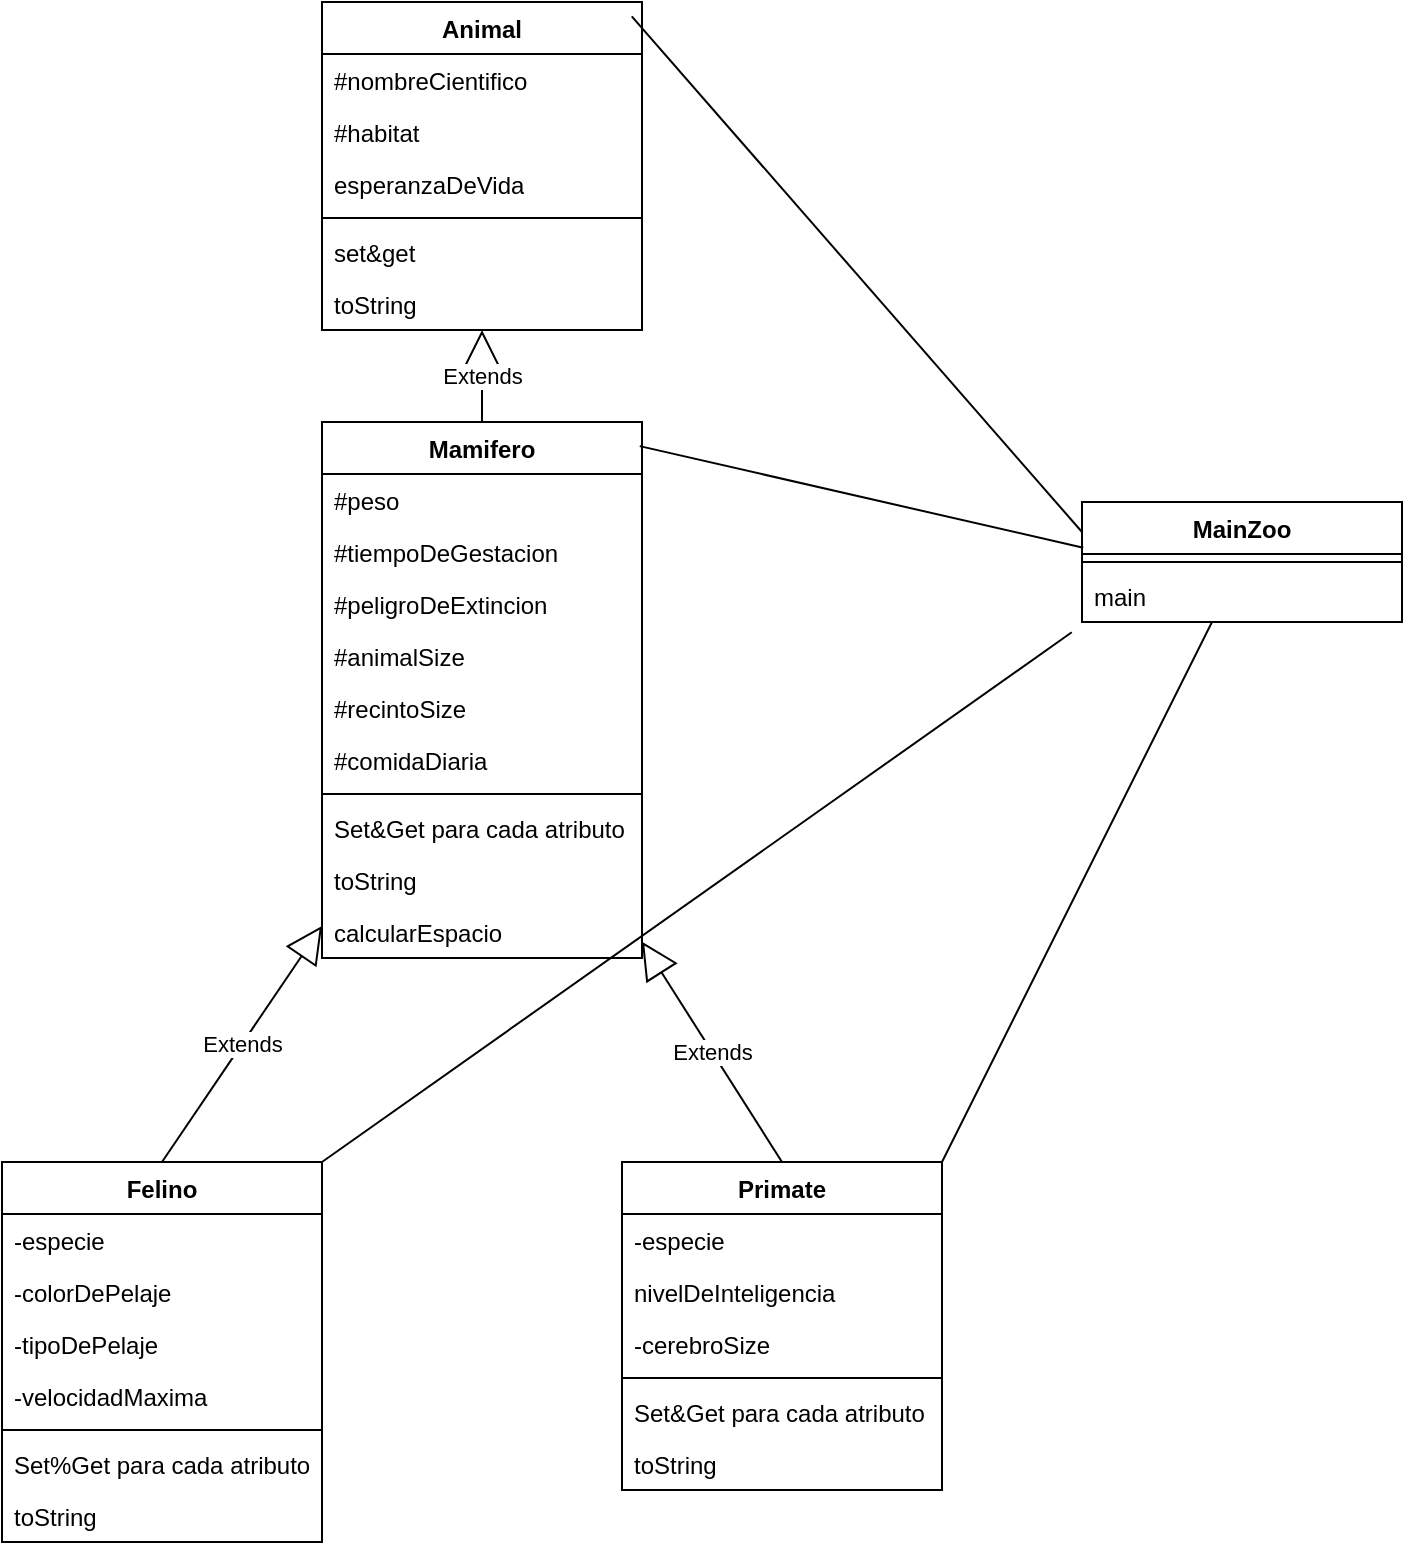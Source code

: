 <mxfile version="24.7.5">
  <diagram name="Página-1" id="NOjNa_dcCjxaWXqrRGgC">
    <mxGraphModel dx="1365" dy="924" grid="1" gridSize="10" guides="1" tooltips="1" connect="1" arrows="1" fold="1" page="1" pageScale="1" pageWidth="827" pageHeight="1169" math="0" shadow="0">
      <root>
        <mxCell id="0" />
        <mxCell id="1" parent="0" />
        <mxCell id="9qg6xYd7OrMi8Ph9A1Fw-1" value="Animal" style="swimlane;fontStyle=1;align=center;verticalAlign=top;childLayout=stackLayout;horizontal=1;startSize=26;horizontalStack=0;resizeParent=1;resizeParentMax=0;resizeLast=0;collapsible=1;marginBottom=0;whiteSpace=wrap;html=1;" parent="1" vertex="1">
          <mxGeometry x="200" y="90" width="160" height="164" as="geometry" />
        </mxCell>
        <mxCell id="9qg6xYd7OrMi8Ph9A1Fw-2" value="#nombreCientifico" style="text;strokeColor=none;fillColor=none;align=left;verticalAlign=top;spacingLeft=4;spacingRight=4;overflow=hidden;rotatable=0;points=[[0,0.5],[1,0.5]];portConstraint=eastwest;whiteSpace=wrap;html=1;" parent="9qg6xYd7OrMi8Ph9A1Fw-1" vertex="1">
          <mxGeometry y="26" width="160" height="26" as="geometry" />
        </mxCell>
        <mxCell id="9qg6xYd7OrMi8Ph9A1Fw-5" value="#habitat" style="text;strokeColor=none;fillColor=none;align=left;verticalAlign=top;spacingLeft=4;spacingRight=4;overflow=hidden;rotatable=0;points=[[0,0.5],[1,0.5]];portConstraint=eastwest;whiteSpace=wrap;html=1;" parent="9qg6xYd7OrMi8Ph9A1Fw-1" vertex="1">
          <mxGeometry y="52" width="160" height="26" as="geometry" />
        </mxCell>
        <mxCell id="9qg6xYd7OrMi8Ph9A1Fw-6" value="esperanzaDeVida" style="text;strokeColor=none;fillColor=none;align=left;verticalAlign=top;spacingLeft=4;spacingRight=4;overflow=hidden;rotatable=0;points=[[0,0.5],[1,0.5]];portConstraint=eastwest;whiteSpace=wrap;html=1;" parent="9qg6xYd7OrMi8Ph9A1Fw-1" vertex="1">
          <mxGeometry y="78" width="160" height="26" as="geometry" />
        </mxCell>
        <mxCell id="9qg6xYd7OrMi8Ph9A1Fw-3" value="" style="line;strokeWidth=1;fillColor=none;align=left;verticalAlign=middle;spacingTop=-1;spacingLeft=3;spacingRight=3;rotatable=0;labelPosition=right;points=[];portConstraint=eastwest;strokeColor=inherit;" parent="9qg6xYd7OrMi8Ph9A1Fw-1" vertex="1">
          <mxGeometry y="104" width="160" height="8" as="geometry" />
        </mxCell>
        <mxCell id="9qg6xYd7OrMi8Ph9A1Fw-30" value="set&amp;amp;get" style="text;strokeColor=none;fillColor=none;align=left;verticalAlign=top;spacingLeft=4;spacingRight=4;overflow=hidden;rotatable=0;points=[[0,0.5],[1,0.5]];portConstraint=eastwest;whiteSpace=wrap;html=1;" parent="9qg6xYd7OrMi8Ph9A1Fw-1" vertex="1">
          <mxGeometry y="112" width="160" height="26" as="geometry" />
        </mxCell>
        <mxCell id="9qg6xYd7OrMi8Ph9A1Fw-31" value="toString" style="text;strokeColor=none;fillColor=none;align=left;verticalAlign=top;spacingLeft=4;spacingRight=4;overflow=hidden;rotatable=0;points=[[0,0.5],[1,0.5]];portConstraint=eastwest;whiteSpace=wrap;html=1;" parent="9qg6xYd7OrMi8Ph9A1Fw-1" vertex="1">
          <mxGeometry y="138" width="160" height="26" as="geometry" />
        </mxCell>
        <mxCell id="9qg6xYd7OrMi8Ph9A1Fw-7" value="Mamifero" style="swimlane;fontStyle=1;align=center;verticalAlign=top;childLayout=stackLayout;horizontal=1;startSize=26;horizontalStack=0;resizeParent=1;resizeParentMax=0;resizeLast=0;collapsible=1;marginBottom=0;whiteSpace=wrap;html=1;" parent="1" vertex="1">
          <mxGeometry x="200" y="300" width="160" height="268" as="geometry" />
        </mxCell>
        <mxCell id="9qg6xYd7OrMi8Ph9A1Fw-8" value="#peso" style="text;strokeColor=none;fillColor=none;align=left;verticalAlign=top;spacingLeft=4;spacingRight=4;overflow=hidden;rotatable=0;points=[[0,0.5],[1,0.5]];portConstraint=eastwest;whiteSpace=wrap;html=1;" parent="9qg6xYd7OrMi8Ph9A1Fw-7" vertex="1">
          <mxGeometry y="26" width="160" height="26" as="geometry" />
        </mxCell>
        <mxCell id="9qg6xYd7OrMi8Ph9A1Fw-11" value="#tiempoDeGestacion" style="text;strokeColor=none;fillColor=none;align=left;verticalAlign=top;spacingLeft=4;spacingRight=4;overflow=hidden;rotatable=0;points=[[0,0.5],[1,0.5]];portConstraint=eastwest;whiteSpace=wrap;html=1;" parent="9qg6xYd7OrMi8Ph9A1Fw-7" vertex="1">
          <mxGeometry y="52" width="160" height="26" as="geometry" />
        </mxCell>
        <mxCell id="9qg6xYd7OrMi8Ph9A1Fw-12" value="#peligroDeExtincion" style="text;strokeColor=none;fillColor=none;align=left;verticalAlign=top;spacingLeft=4;spacingRight=4;overflow=hidden;rotatable=0;points=[[0,0.5],[1,0.5]];portConstraint=eastwest;whiteSpace=wrap;html=1;" parent="9qg6xYd7OrMi8Ph9A1Fw-7" vertex="1">
          <mxGeometry y="78" width="160" height="26" as="geometry" />
        </mxCell>
        <mxCell id="-Pzp5YmFrczRHkEZHn8S-1" value="#animalSize" style="text;strokeColor=none;fillColor=none;align=left;verticalAlign=top;spacingLeft=4;spacingRight=4;overflow=hidden;rotatable=0;points=[[0,0.5],[1,0.5]];portConstraint=eastwest;whiteSpace=wrap;html=1;" vertex="1" parent="9qg6xYd7OrMi8Ph9A1Fw-7">
          <mxGeometry y="104" width="160" height="26" as="geometry" />
        </mxCell>
        <mxCell id="-Pzp5YmFrczRHkEZHn8S-2" value="#recintoSize" style="text;strokeColor=none;fillColor=none;align=left;verticalAlign=top;spacingLeft=4;spacingRight=4;overflow=hidden;rotatable=0;points=[[0,0.5],[1,0.5]];portConstraint=eastwest;whiteSpace=wrap;html=1;" vertex="1" parent="9qg6xYd7OrMi8Ph9A1Fw-7">
          <mxGeometry y="130" width="160" height="26" as="geometry" />
        </mxCell>
        <mxCell id="-Pzp5YmFrczRHkEZHn8S-3" value="#comidaDiaria" style="text;strokeColor=none;fillColor=none;align=left;verticalAlign=top;spacingLeft=4;spacingRight=4;overflow=hidden;rotatable=0;points=[[0,0.5],[1,0.5]];portConstraint=eastwest;whiteSpace=wrap;html=1;" vertex="1" parent="9qg6xYd7OrMi8Ph9A1Fw-7">
          <mxGeometry y="156" width="160" height="26" as="geometry" />
        </mxCell>
        <mxCell id="9qg6xYd7OrMi8Ph9A1Fw-9" value="" style="line;strokeWidth=1;fillColor=none;align=left;verticalAlign=middle;spacingTop=-1;spacingLeft=3;spacingRight=3;rotatable=0;labelPosition=right;points=[];portConstraint=eastwest;strokeColor=inherit;" parent="9qg6xYd7OrMi8Ph9A1Fw-7" vertex="1">
          <mxGeometry y="182" width="160" height="8" as="geometry" />
        </mxCell>
        <mxCell id="-Pzp5YmFrczRHkEZHn8S-4" value="Set&amp;amp;Get para cada atributo" style="text;strokeColor=none;fillColor=none;align=left;verticalAlign=top;spacingLeft=4;spacingRight=4;overflow=hidden;rotatable=0;points=[[0,0.5],[1,0.5]];portConstraint=eastwest;whiteSpace=wrap;html=1;" vertex="1" parent="9qg6xYd7OrMi8Ph9A1Fw-7">
          <mxGeometry y="190" width="160" height="26" as="geometry" />
        </mxCell>
        <mxCell id="-Pzp5YmFrczRHkEZHn8S-5" value="toString" style="text;strokeColor=none;fillColor=none;align=left;verticalAlign=top;spacingLeft=4;spacingRight=4;overflow=hidden;rotatable=0;points=[[0,0.5],[1,0.5]];portConstraint=eastwest;whiteSpace=wrap;html=1;" vertex="1" parent="9qg6xYd7OrMi8Ph9A1Fw-7">
          <mxGeometry y="216" width="160" height="26" as="geometry" />
        </mxCell>
        <mxCell id="-Pzp5YmFrczRHkEZHn8S-6" value="calcularEspacio" style="text;strokeColor=none;fillColor=none;align=left;verticalAlign=top;spacingLeft=4;spacingRight=4;overflow=hidden;rotatable=0;points=[[0,0.5],[1,0.5]];portConstraint=eastwest;whiteSpace=wrap;html=1;" vertex="1" parent="9qg6xYd7OrMi8Ph9A1Fw-7">
          <mxGeometry y="242" width="160" height="26" as="geometry" />
        </mxCell>
        <mxCell id="9qg6xYd7OrMi8Ph9A1Fw-13" value="Felino" style="swimlane;fontStyle=1;align=center;verticalAlign=top;childLayout=stackLayout;horizontal=1;startSize=26;horizontalStack=0;resizeParent=1;resizeParentMax=0;resizeLast=0;collapsible=1;marginBottom=0;whiteSpace=wrap;html=1;" parent="1" vertex="1">
          <mxGeometry x="40" y="670" width="160" height="190" as="geometry" />
        </mxCell>
        <mxCell id="9qg6xYd7OrMi8Ph9A1Fw-14" value="-especie" style="text;strokeColor=none;fillColor=none;align=left;verticalAlign=top;spacingLeft=4;spacingRight=4;overflow=hidden;rotatable=0;points=[[0,0.5],[1,0.5]];portConstraint=eastwest;whiteSpace=wrap;html=1;" parent="9qg6xYd7OrMi8Ph9A1Fw-13" vertex="1">
          <mxGeometry y="26" width="160" height="26" as="geometry" />
        </mxCell>
        <mxCell id="9qg6xYd7OrMi8Ph9A1Fw-17" value="-colorDePelaje" style="text;strokeColor=none;fillColor=none;align=left;verticalAlign=top;spacingLeft=4;spacingRight=4;overflow=hidden;rotatable=0;points=[[0,0.5],[1,0.5]];portConstraint=eastwest;whiteSpace=wrap;html=1;" parent="9qg6xYd7OrMi8Ph9A1Fw-13" vertex="1">
          <mxGeometry y="52" width="160" height="26" as="geometry" />
        </mxCell>
        <mxCell id="-Pzp5YmFrczRHkEZHn8S-7" value="-tipoDePelaje" style="text;strokeColor=none;fillColor=none;align=left;verticalAlign=top;spacingLeft=4;spacingRight=4;overflow=hidden;rotatable=0;points=[[0,0.5],[1,0.5]];portConstraint=eastwest;whiteSpace=wrap;html=1;" vertex="1" parent="9qg6xYd7OrMi8Ph9A1Fw-13">
          <mxGeometry y="78" width="160" height="26" as="geometry" />
        </mxCell>
        <mxCell id="-Pzp5YmFrczRHkEZHn8S-8" value="-velocidadMaxima" style="text;strokeColor=none;fillColor=none;align=left;verticalAlign=top;spacingLeft=4;spacingRight=4;overflow=hidden;rotatable=0;points=[[0,0.5],[1,0.5]];portConstraint=eastwest;whiteSpace=wrap;html=1;" vertex="1" parent="9qg6xYd7OrMi8Ph9A1Fw-13">
          <mxGeometry y="104" width="160" height="26" as="geometry" />
        </mxCell>
        <mxCell id="9qg6xYd7OrMi8Ph9A1Fw-15" value="" style="line;strokeWidth=1;fillColor=none;align=left;verticalAlign=middle;spacingTop=-1;spacingLeft=3;spacingRight=3;rotatable=0;labelPosition=right;points=[];portConstraint=eastwest;strokeColor=inherit;" parent="9qg6xYd7OrMi8Ph9A1Fw-13" vertex="1">
          <mxGeometry y="130" width="160" height="8" as="geometry" />
        </mxCell>
        <mxCell id="-Pzp5YmFrczRHkEZHn8S-9" value="Set%Get para cada atributo" style="text;strokeColor=none;fillColor=none;align=left;verticalAlign=top;spacingLeft=4;spacingRight=4;overflow=hidden;rotatable=0;points=[[0,0.5],[1,0.5]];portConstraint=eastwest;whiteSpace=wrap;html=1;" vertex="1" parent="9qg6xYd7OrMi8Ph9A1Fw-13">
          <mxGeometry y="138" width="160" height="26" as="geometry" />
        </mxCell>
        <mxCell id="-Pzp5YmFrczRHkEZHn8S-10" value="toString" style="text;strokeColor=none;fillColor=none;align=left;verticalAlign=top;spacingLeft=4;spacingRight=4;overflow=hidden;rotatable=0;points=[[0,0.5],[1,0.5]];portConstraint=eastwest;whiteSpace=wrap;html=1;" vertex="1" parent="9qg6xYd7OrMi8Ph9A1Fw-13">
          <mxGeometry y="164" width="160" height="26" as="geometry" />
        </mxCell>
        <mxCell id="9qg6xYd7OrMi8Ph9A1Fw-22" value="Primate" style="swimlane;fontStyle=1;align=center;verticalAlign=top;childLayout=stackLayout;horizontal=1;startSize=26;horizontalStack=0;resizeParent=1;resizeParentMax=0;resizeLast=0;collapsible=1;marginBottom=0;whiteSpace=wrap;html=1;" parent="1" vertex="1">
          <mxGeometry x="350" y="670" width="160" height="164" as="geometry" />
        </mxCell>
        <mxCell id="9qg6xYd7OrMi8Ph9A1Fw-23" value="-especie" style="text;strokeColor=none;fillColor=none;align=left;verticalAlign=top;spacingLeft=4;spacingRight=4;overflow=hidden;rotatable=0;points=[[0,0.5],[1,0.5]];portConstraint=eastwest;whiteSpace=wrap;html=1;" parent="9qg6xYd7OrMi8Ph9A1Fw-22" vertex="1">
          <mxGeometry y="26" width="160" height="26" as="geometry" />
        </mxCell>
        <mxCell id="9qg6xYd7OrMi8Ph9A1Fw-26" value="nivelDeInteligencia" style="text;strokeColor=none;fillColor=none;align=left;verticalAlign=top;spacingLeft=4;spacingRight=4;overflow=hidden;rotatable=0;points=[[0,0.5],[1,0.5]];portConstraint=eastwest;whiteSpace=wrap;html=1;" parent="9qg6xYd7OrMi8Ph9A1Fw-22" vertex="1">
          <mxGeometry y="52" width="160" height="26" as="geometry" />
        </mxCell>
        <mxCell id="-Pzp5YmFrczRHkEZHn8S-13" value="-cerebroSize" style="text;strokeColor=none;fillColor=none;align=left;verticalAlign=top;spacingLeft=4;spacingRight=4;overflow=hidden;rotatable=0;points=[[0,0.5],[1,0.5]];portConstraint=eastwest;whiteSpace=wrap;html=1;" vertex="1" parent="9qg6xYd7OrMi8Ph9A1Fw-22">
          <mxGeometry y="78" width="160" height="26" as="geometry" />
        </mxCell>
        <mxCell id="9qg6xYd7OrMi8Ph9A1Fw-24" value="" style="line;strokeWidth=1;fillColor=none;align=left;verticalAlign=middle;spacingTop=-1;spacingLeft=3;spacingRight=3;rotatable=0;labelPosition=right;points=[];portConstraint=eastwest;strokeColor=inherit;" parent="9qg6xYd7OrMi8Ph9A1Fw-22" vertex="1">
          <mxGeometry y="104" width="160" height="8" as="geometry" />
        </mxCell>
        <mxCell id="-Pzp5YmFrczRHkEZHn8S-11" value="Set&amp;amp;Get para cada atributo" style="text;strokeColor=none;fillColor=none;align=left;verticalAlign=top;spacingLeft=4;spacingRight=4;overflow=hidden;rotatable=0;points=[[0,0.5],[1,0.5]];portConstraint=eastwest;whiteSpace=wrap;html=1;" vertex="1" parent="9qg6xYd7OrMi8Ph9A1Fw-22">
          <mxGeometry y="112" width="160" height="26" as="geometry" />
        </mxCell>
        <mxCell id="-Pzp5YmFrczRHkEZHn8S-12" value="toString" style="text;strokeColor=none;fillColor=none;align=left;verticalAlign=top;spacingLeft=4;spacingRight=4;overflow=hidden;rotatable=0;points=[[0,0.5],[1,0.5]];portConstraint=eastwest;whiteSpace=wrap;html=1;" vertex="1" parent="9qg6xYd7OrMi8Ph9A1Fw-22">
          <mxGeometry y="138" width="160" height="26" as="geometry" />
        </mxCell>
        <mxCell id="9qg6xYd7OrMi8Ph9A1Fw-27" value="Extends" style="endArrow=block;endSize=16;endFill=0;html=1;rounded=0;exitX=0.5;exitY=0;exitDx=0;exitDy=0;" parent="1" source="9qg6xYd7OrMi8Ph9A1Fw-22" target="9qg6xYd7OrMi8Ph9A1Fw-7" edge="1">
          <mxGeometry width="160" relative="1" as="geometry">
            <mxPoint x="330" y="400" as="sourcePoint" />
            <mxPoint x="480" y="480" as="targetPoint" />
          </mxGeometry>
        </mxCell>
        <mxCell id="9qg6xYd7OrMi8Ph9A1Fw-28" value="Extends" style="endArrow=block;endSize=16;endFill=0;html=1;rounded=0;exitX=0.5;exitY=0;exitDx=0;exitDy=0;" parent="1" source="9qg6xYd7OrMi8Ph9A1Fw-13" target="9qg6xYd7OrMi8Ph9A1Fw-7" edge="1">
          <mxGeometry width="160" relative="1" as="geometry">
            <mxPoint x="330" y="400" as="sourcePoint" />
            <mxPoint x="110" y="440" as="targetPoint" />
          </mxGeometry>
        </mxCell>
        <mxCell id="9qg6xYd7OrMi8Ph9A1Fw-29" value="Extends" style="endArrow=block;endSize=16;endFill=0;html=1;rounded=0;entryX=0.5;entryY=1;entryDx=0;entryDy=0;exitX=0.5;exitY=0;exitDx=0;exitDy=0;" parent="1" source="9qg6xYd7OrMi8Ph9A1Fw-7" target="9qg6xYd7OrMi8Ph9A1Fw-1" edge="1">
          <mxGeometry width="160" relative="1" as="geometry">
            <mxPoint x="330" y="400" as="sourcePoint" />
            <mxPoint x="490" y="400" as="targetPoint" />
          </mxGeometry>
        </mxCell>
        <mxCell id="-Pzp5YmFrczRHkEZHn8S-14" value="MainZoo" style="swimlane;fontStyle=1;align=center;verticalAlign=top;childLayout=stackLayout;horizontal=1;startSize=26;horizontalStack=0;resizeParent=1;resizeParentMax=0;resizeLast=0;collapsible=1;marginBottom=0;whiteSpace=wrap;html=1;" vertex="1" parent="1">
          <mxGeometry x="580" y="340" width="160" height="60" as="geometry" />
        </mxCell>
        <mxCell id="-Pzp5YmFrczRHkEZHn8S-16" value="" style="line;strokeWidth=1;fillColor=none;align=left;verticalAlign=middle;spacingTop=-1;spacingLeft=3;spacingRight=3;rotatable=0;labelPosition=right;points=[];portConstraint=eastwest;strokeColor=inherit;" vertex="1" parent="-Pzp5YmFrczRHkEZHn8S-14">
          <mxGeometry y="26" width="160" height="8" as="geometry" />
        </mxCell>
        <mxCell id="-Pzp5YmFrczRHkEZHn8S-17" value="main" style="text;strokeColor=none;fillColor=none;align=left;verticalAlign=top;spacingLeft=4;spacingRight=4;overflow=hidden;rotatable=0;points=[[0,0.5],[1,0.5]];portConstraint=eastwest;whiteSpace=wrap;html=1;" vertex="1" parent="-Pzp5YmFrczRHkEZHn8S-14">
          <mxGeometry y="34" width="160" height="26" as="geometry" />
        </mxCell>
        <mxCell id="-Pzp5YmFrczRHkEZHn8S-18" value="" style="endArrow=none;html=1;rounded=0;exitX=0.968;exitY=0.044;exitDx=0;exitDy=0;exitPerimeter=0;entryX=0;entryY=0.25;entryDx=0;entryDy=0;" edge="1" parent="1" source="9qg6xYd7OrMi8Ph9A1Fw-1" target="-Pzp5YmFrczRHkEZHn8S-14">
          <mxGeometry width="50" height="50" relative="1" as="geometry">
            <mxPoint x="590" y="490" as="sourcePoint" />
            <mxPoint x="640" y="440" as="targetPoint" />
          </mxGeometry>
        </mxCell>
        <mxCell id="-Pzp5YmFrczRHkEZHn8S-19" value="" style="endArrow=none;html=1;rounded=0;exitX=0.993;exitY=0.045;exitDx=0;exitDy=0;exitPerimeter=0;entryX=0.004;entryY=0.381;entryDx=0;entryDy=0;entryPerimeter=0;" edge="1" parent="1" source="9qg6xYd7OrMi8Ph9A1Fw-7" target="-Pzp5YmFrczRHkEZHn8S-14">
          <mxGeometry width="50" height="50" relative="1" as="geometry">
            <mxPoint x="590" y="490" as="sourcePoint" />
            <mxPoint x="640" y="440" as="targetPoint" />
          </mxGeometry>
        </mxCell>
        <mxCell id="-Pzp5YmFrczRHkEZHn8S-20" value="" style="endArrow=none;html=1;rounded=0;exitX=1;exitY=0;exitDx=0;exitDy=0;entryX=-0.032;entryY=1.198;entryDx=0;entryDy=0;entryPerimeter=0;" edge="1" parent="1" source="9qg6xYd7OrMi8Ph9A1Fw-13" target="-Pzp5YmFrczRHkEZHn8S-17">
          <mxGeometry width="50" height="50" relative="1" as="geometry">
            <mxPoint x="590" y="490" as="sourcePoint" />
            <mxPoint x="640" y="440" as="targetPoint" />
          </mxGeometry>
        </mxCell>
        <mxCell id="-Pzp5YmFrczRHkEZHn8S-21" value="" style="endArrow=none;html=1;rounded=0;exitX=1;exitY=0;exitDx=0;exitDy=0;" edge="1" parent="1" source="9qg6xYd7OrMi8Ph9A1Fw-22" target="-Pzp5YmFrczRHkEZHn8S-14">
          <mxGeometry width="50" height="50" relative="1" as="geometry">
            <mxPoint x="590" y="590" as="sourcePoint" />
            <mxPoint x="640" y="540" as="targetPoint" />
          </mxGeometry>
        </mxCell>
      </root>
    </mxGraphModel>
  </diagram>
</mxfile>
